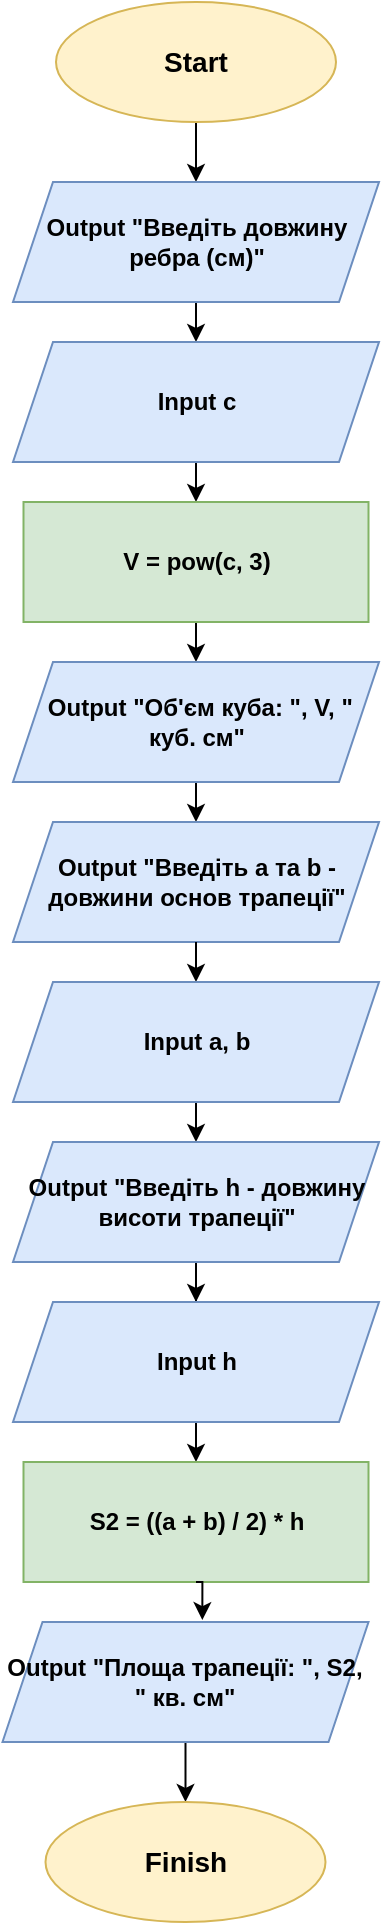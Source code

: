 <mxfile version="22.1.9" type="github">
  <diagram name="Сторінка-1" id="SJdJJS2_xC9z2sIt00Z5">
    <mxGraphModel dx="1820" dy="996" grid="0" gridSize="10" guides="1" tooltips="1" connect="1" arrows="1" fold="1" page="1" pageScale="1" pageWidth="827" pageHeight="1169" math="0" shadow="0">
      <root>
        <mxCell id="0" />
        <mxCell id="1" parent="0" />
        <mxCell id="DKxoDczUzYRrsLxdtW0W-1" style="edgeStyle=orthogonalEdgeStyle;rounded=0;orthogonalLoop=1;jettySize=auto;html=1;exitX=0.5;exitY=1;exitDx=0;exitDy=0;entryX=0.5;entryY=0;entryDx=0;entryDy=0;" edge="1" parent="1" source="DKxoDczUzYRrsLxdtW0W-2" target="DKxoDczUzYRrsLxdtW0W-5">
          <mxGeometry relative="1" as="geometry" />
        </mxCell>
        <mxCell id="DKxoDczUzYRrsLxdtW0W-2" value="&lt;b&gt;&lt;font style=&quot;font-size: 14px;&quot;&gt;Start&lt;/font&gt;&lt;/b&gt;" style="ellipse;whiteSpace=wrap;html=1;fillColor=#fff2cc;strokeColor=#d6b656;" vertex="1" parent="1">
          <mxGeometry x="365" y="20" width="140" height="60" as="geometry" />
        </mxCell>
        <mxCell id="DKxoDczUzYRrsLxdtW0W-4" style="edgeStyle=orthogonalEdgeStyle;rounded=0;orthogonalLoop=1;jettySize=auto;html=1;exitX=0.5;exitY=1;exitDx=0;exitDy=0;entryX=0.5;entryY=0;entryDx=0;entryDy=0;" edge="1" parent="1" source="DKxoDczUzYRrsLxdtW0W-5" target="DKxoDczUzYRrsLxdtW0W-7">
          <mxGeometry relative="1" as="geometry" />
        </mxCell>
        <mxCell id="DKxoDczUzYRrsLxdtW0W-5" value="&lt;b&gt;Output&amp;nbsp;&quot;Введіть довжину ребра (см)&quot;&lt;/b&gt;" style="shape=parallelogram;perimeter=parallelogramPerimeter;whiteSpace=wrap;html=1;fixedSize=1;fillColor=#dae8fc;strokeColor=#6c8ebf;" vertex="1" parent="1">
          <mxGeometry x="343.5" y="110" width="183" height="60" as="geometry" />
        </mxCell>
        <mxCell id="DKxoDczUzYRrsLxdtW0W-6" style="edgeStyle=orthogonalEdgeStyle;rounded=0;orthogonalLoop=1;jettySize=auto;html=1;exitX=0.5;exitY=1;exitDx=0;exitDy=0;entryX=0.5;entryY=0;entryDx=0;entryDy=0;" edge="1" parent="1" source="DKxoDczUzYRrsLxdtW0W-7">
          <mxGeometry relative="1" as="geometry">
            <mxPoint x="435" y="270" as="targetPoint" />
          </mxGeometry>
        </mxCell>
        <mxCell id="DKxoDczUzYRrsLxdtW0W-7" value="&lt;b&gt;Input c&lt;/b&gt;" style="shape=parallelogram;perimeter=parallelogramPerimeter;whiteSpace=wrap;html=1;fixedSize=1;fillColor=#dae8fc;strokeColor=#6c8ebf;" vertex="1" parent="1">
          <mxGeometry x="343.5" y="190" width="183" height="60" as="geometry" />
        </mxCell>
        <mxCell id="DKxoDczUzYRrsLxdtW0W-8" style="edgeStyle=orthogonalEdgeStyle;rounded=0;orthogonalLoop=1;jettySize=auto;html=1;exitX=0.5;exitY=1;exitDx=0;exitDy=0;entryX=0.5;entryY=0;entryDx=0;entryDy=0;" edge="1" parent="1" target="DKxoDczUzYRrsLxdtW0W-11">
          <mxGeometry relative="1" as="geometry">
            <mxPoint x="435" y="330" as="sourcePoint" />
          </mxGeometry>
        </mxCell>
        <mxCell id="DKxoDczUzYRrsLxdtW0W-10" style="edgeStyle=orthogonalEdgeStyle;rounded=0;orthogonalLoop=1;jettySize=auto;html=1;exitX=0.5;exitY=1;exitDx=0;exitDy=0;entryX=0.5;entryY=0;entryDx=0;entryDy=0;" edge="1" parent="1" source="DKxoDczUzYRrsLxdtW0W-11" target="DKxoDczUzYRrsLxdtW0W-12">
          <mxGeometry relative="1" as="geometry" />
        </mxCell>
        <mxCell id="DKxoDczUzYRrsLxdtW0W-11" value="&lt;b&gt;&amp;nbsp;Output&amp;nbsp;&quot;Об&#39;єм куба: &quot;, V, &quot; куб. см&quot;&lt;/b&gt;" style="shape=parallelogram;perimeter=parallelogramPerimeter;whiteSpace=wrap;html=1;fixedSize=1;fillColor=#dae8fc;strokeColor=#6c8ebf;" vertex="1" parent="1">
          <mxGeometry x="343.5" y="350" width="183" height="60" as="geometry" />
        </mxCell>
        <mxCell id="DKxoDczUzYRrsLxdtW0W-12" value="&lt;b&gt;Output&amp;nbsp;&quot;Введіть a та b - довжини основ трапеції&quot;&lt;/b&gt;" style="shape=parallelogram;perimeter=parallelogramPerimeter;whiteSpace=wrap;html=1;fixedSize=1;fillColor=#dae8fc;strokeColor=#6c8ebf;" vertex="1" parent="1">
          <mxGeometry x="343.5" y="430" width="183" height="60" as="geometry" />
        </mxCell>
        <mxCell id="DKxoDczUzYRrsLxdtW0W-13" style="edgeStyle=orthogonalEdgeStyle;rounded=0;orthogonalLoop=1;jettySize=auto;html=1;exitX=0.5;exitY=1;exitDx=0;exitDy=0;entryX=0.5;entryY=0;entryDx=0;entryDy=0;" edge="1" parent="1">
          <mxGeometry relative="1" as="geometry">
            <mxPoint x="435" y="490" as="sourcePoint" />
            <mxPoint x="435.0" y="510" as="targetPoint" />
          </mxGeometry>
        </mxCell>
        <mxCell id="DKxoDczUzYRrsLxdtW0W-39" value="&lt;b&gt;V = pow(c, 3)&lt;/b&gt;" style="rounded=0;whiteSpace=wrap;html=1;fillColor=#d5e8d4;strokeColor=#82b366;" vertex="1" parent="1">
          <mxGeometry x="348.75" y="270" width="172.5" height="60" as="geometry" />
        </mxCell>
        <mxCell id="DKxoDczUzYRrsLxdtW0W-48" style="edgeStyle=orthogonalEdgeStyle;rounded=0;orthogonalLoop=1;jettySize=auto;html=1;exitX=0.5;exitY=1;exitDx=0;exitDy=0;entryX=0.5;entryY=0;entryDx=0;entryDy=0;" edge="1" parent="1" source="DKxoDczUzYRrsLxdtW0W-40" target="DKxoDczUzYRrsLxdtW0W-41">
          <mxGeometry relative="1" as="geometry" />
        </mxCell>
        <mxCell id="DKxoDczUzYRrsLxdtW0W-40" value="&lt;b&gt;Input a, b&lt;/b&gt;" style="shape=parallelogram;perimeter=parallelogramPerimeter;whiteSpace=wrap;html=1;fixedSize=1;fillColor=#dae8fc;strokeColor=#6c8ebf;" vertex="1" parent="1">
          <mxGeometry x="343.5" y="510" width="183" height="60" as="geometry" />
        </mxCell>
        <mxCell id="DKxoDczUzYRrsLxdtW0W-49" style="edgeStyle=orthogonalEdgeStyle;rounded=0;orthogonalLoop=1;jettySize=auto;html=1;exitX=0.5;exitY=1;exitDx=0;exitDy=0;" edge="1" parent="1" source="DKxoDczUzYRrsLxdtW0W-41" target="DKxoDczUzYRrsLxdtW0W-42">
          <mxGeometry relative="1" as="geometry" />
        </mxCell>
        <mxCell id="DKxoDczUzYRrsLxdtW0W-41" value="&lt;b&gt;Output&amp;nbsp;&quot;Введіть h - довжину висоти трапеції&quot;&lt;/b&gt;" style="shape=parallelogram;perimeter=parallelogramPerimeter;whiteSpace=wrap;html=1;fixedSize=1;fillColor=#dae8fc;strokeColor=#6c8ebf;" vertex="1" parent="1">
          <mxGeometry x="343.5" y="590" width="183" height="60" as="geometry" />
        </mxCell>
        <mxCell id="DKxoDczUzYRrsLxdtW0W-50" style="edgeStyle=orthogonalEdgeStyle;rounded=0;orthogonalLoop=1;jettySize=auto;html=1;exitX=0.5;exitY=1;exitDx=0;exitDy=0;entryX=0.5;entryY=0;entryDx=0;entryDy=0;" edge="1" parent="1" source="DKxoDczUzYRrsLxdtW0W-42" target="DKxoDczUzYRrsLxdtW0W-44">
          <mxGeometry relative="1" as="geometry" />
        </mxCell>
        <mxCell id="DKxoDczUzYRrsLxdtW0W-42" value="&lt;b&gt;Input h&lt;/b&gt;" style="shape=parallelogram;perimeter=parallelogramPerimeter;whiteSpace=wrap;html=1;fixedSize=1;fillColor=#dae8fc;strokeColor=#6c8ebf;" vertex="1" parent="1">
          <mxGeometry x="343.5" y="670" width="183" height="60" as="geometry" />
        </mxCell>
        <mxCell id="DKxoDczUzYRrsLxdtW0W-44" value="&lt;b&gt;S2 = ((a + b) / 2) * h&lt;/b&gt;" style="rounded=0;whiteSpace=wrap;html=1;fillColor=#d5e8d4;strokeColor=#82b366;" vertex="1" parent="1">
          <mxGeometry x="348.75" y="750" width="172.5" height="60" as="geometry" />
        </mxCell>
        <mxCell id="DKxoDczUzYRrsLxdtW0W-52" style="edgeStyle=orthogonalEdgeStyle;rounded=0;orthogonalLoop=1;jettySize=auto;html=1;exitX=0.5;exitY=1;exitDx=0;exitDy=0;entryX=0.5;entryY=0;entryDx=0;entryDy=0;" edge="1" parent="1" source="DKxoDczUzYRrsLxdtW0W-46" target="DKxoDczUzYRrsLxdtW0W-47">
          <mxGeometry relative="1" as="geometry" />
        </mxCell>
        <mxCell id="DKxoDczUzYRrsLxdtW0W-46" value="&lt;b&gt;Output&amp;nbsp;&quot;Площа трапеції: &quot;, S2, &quot; кв. см&quot;&lt;/b&gt;" style="shape=parallelogram;perimeter=parallelogramPerimeter;whiteSpace=wrap;html=1;fixedSize=1;fillColor=#dae8fc;strokeColor=#6c8ebf;" vertex="1" parent="1">
          <mxGeometry x="338.25" y="830" width="183" height="60" as="geometry" />
        </mxCell>
        <mxCell id="DKxoDczUzYRrsLxdtW0W-47" value="&lt;b&gt;&lt;font style=&quot;font-size: 14px;&quot;&gt;Finish&lt;/font&gt;&lt;/b&gt;" style="ellipse;whiteSpace=wrap;html=1;fillColor=#fff2cc;strokeColor=#d6b656;" vertex="1" parent="1">
          <mxGeometry x="359.75" y="920" width="140" height="60" as="geometry" />
        </mxCell>
        <mxCell id="DKxoDczUzYRrsLxdtW0W-51" style="edgeStyle=orthogonalEdgeStyle;rounded=0;orthogonalLoop=1;jettySize=auto;html=1;exitX=0.5;exitY=1;exitDx=0;exitDy=0;entryX=0.546;entryY=-0.016;entryDx=0;entryDy=0;entryPerimeter=0;" edge="1" parent="1" source="DKxoDczUzYRrsLxdtW0W-44" target="DKxoDczUzYRrsLxdtW0W-46">
          <mxGeometry relative="1" as="geometry" />
        </mxCell>
      </root>
    </mxGraphModel>
  </diagram>
</mxfile>
